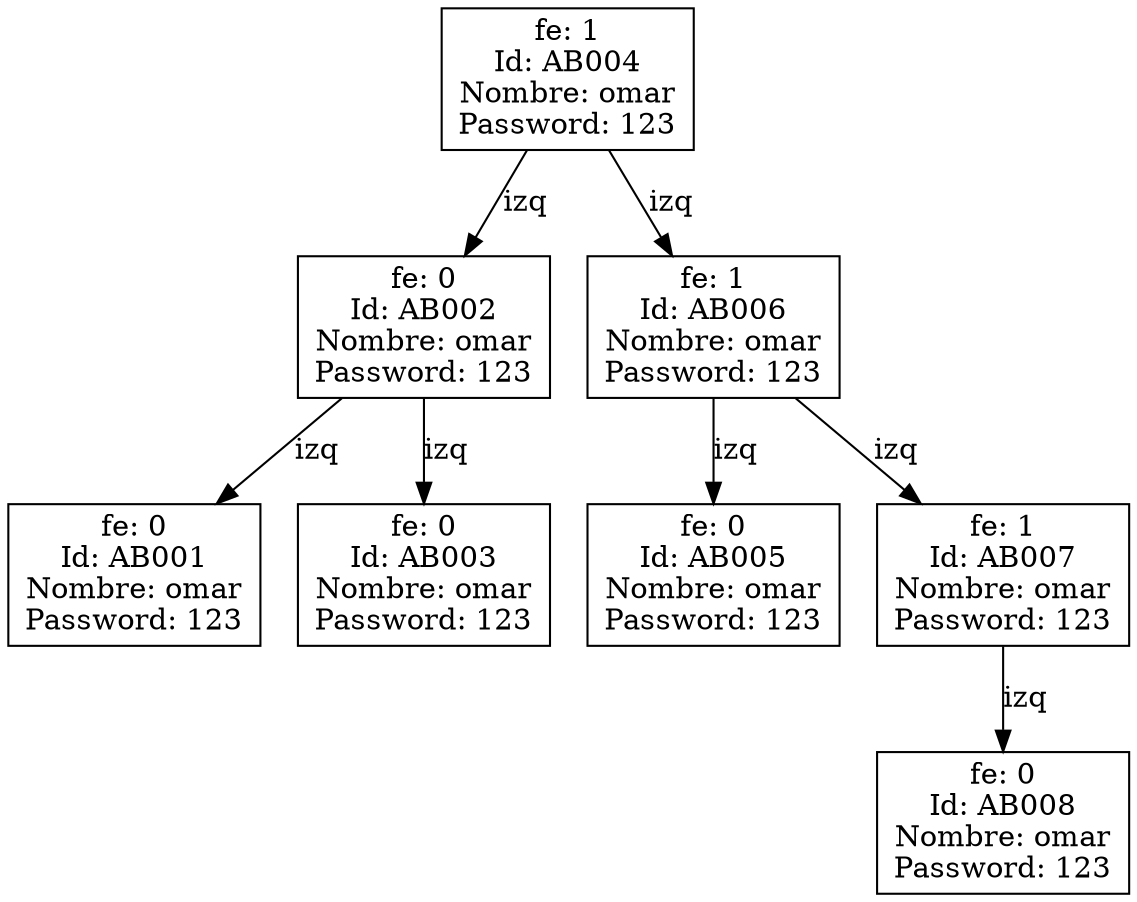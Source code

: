 digraph avl{
graph[overlap=true];
node[shape=box];
nodo1624159795[label="fe: 1\nId: AB004\nNombre: omar\nPassword: 123\n"]
;nodo634135630[label="fe: 0\nId: AB006\nNombre: omar\nPassword: 123\n"]
;nodo1624159795 -> nodo634135630[label="izq"];
nodo634135630[label="fe: 0\nId: AB002\nNombre: omar\nPassword: 123\n"]
;nodo2043423089[label="fe: 0\nId: AB003\nNombre: omar\nPassword: 123\n"]
;nodo634135630 -> nodo2043423089[label="izq"];
nodo2043423089[label="fe: 0\nId: AB001\nNombre: omar\nPassword: 123\n"]
;nodo337846971[label="fe: 0\nId: AB003\nNombre: omar\nPassword: 123\n"]
;nodo634135630 -> nodo337846971[label="izq"];
nodo337846971[label="fe: 0\nId: AB003\nNombre: omar\nPassword: 123\n"]
;nodo29978914[label="fe: 1\nId: AB006\nNombre: omar\nPassword: 123\n"]
;nodo1624159795 -> nodo29978914[label="izq"];
nodo29978914[label="fe: 1\nId: AB006\nNombre: omar\nPassword: 123\n"]
;nodo1172560641[label="fe: 0\nId: AB007\nNombre: omar\nPassword: 123\n"]
;nodo29978914 -> nodo1172560641[label="izq"];
nodo1172560641[label="fe: 0\nId: AB005\nNombre: omar\nPassword: 123\n"]
;nodo1568470381[label="fe: 1\nId: AB007\nNombre: omar\nPassword: 123\n"]
;nodo29978914 -> nodo1568470381[label="izq"];
nodo1568470381[label="fe: 1\nId: AB007\nNombre: omar\nPassword: 123\n"]
;nodo1268319113[label="fe: 0\nId: AB008\nNombre: omar\nPassword: 123\n"]
;nodo1568470381 -> nodo1268319113[label="izq"];
nodo1268319113[label="fe: 0\nId: AB008\nNombre: omar\nPassword: 123\n"]
;}

